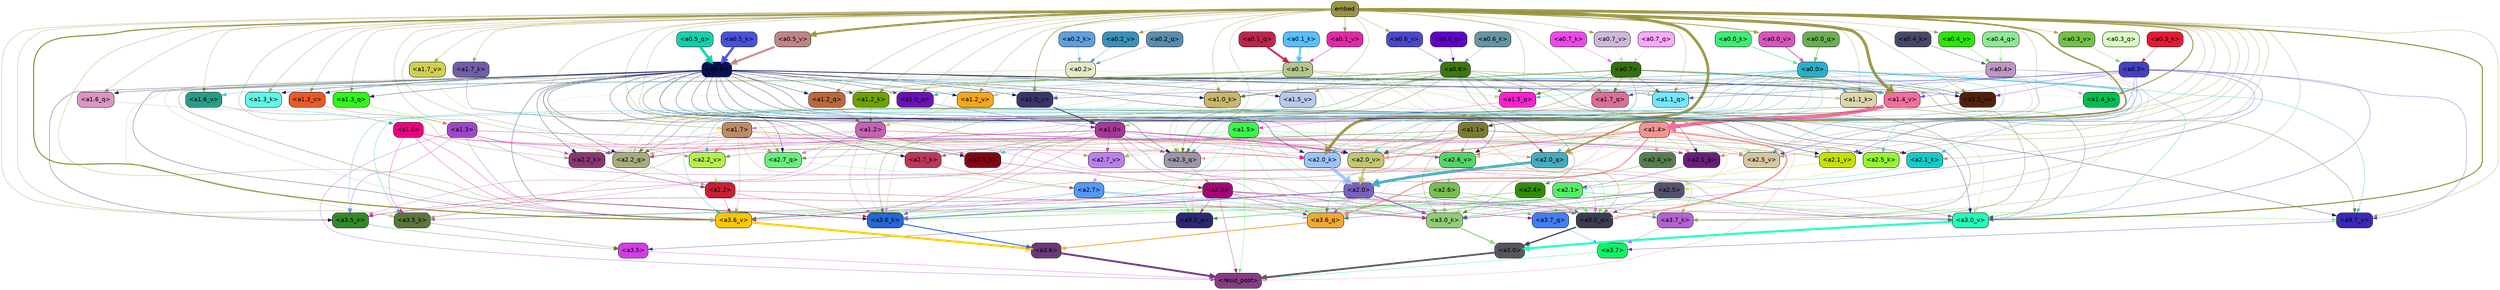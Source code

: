 strict digraph "" {
	graph [bgcolor=transparent,
		layout=dot,
		overlap=false,
		splines=true
	];
	"<a3.7>"	[color=black,
		fillcolor="#10f168",
		fontname=Helvetica,
		shape=box,
		style="filled, rounded"];
	"<resid_post>"	[color=black,
		fillcolor="#853c82",
		fontname=Helvetica,
		shape=box,
		style="filled, rounded"];
	"<a3.7>" -> "<resid_post>"	[color="#10f168",
		penwidth=0.6239100098609924];
	"<a3.6>"	[color=black,
		fillcolor="#6c3879",
		fontname=Helvetica,
		shape=box,
		style="filled, rounded"];
	"<a3.6>" -> "<resid_post>"	[color="#6c3879",
		penwidth=4.569062113761902];
	"<a3.5>"	[color=black,
		fillcolor="#d53ce8",
		fontname=Helvetica,
		shape=box,
		style="filled, rounded"];
	"<a3.5>" -> "<resid_post>"	[color="#d53ce8",
		penwidth=0.6];
	"<a3.0>"	[color=black,
		fillcolor="#58555f",
		fontname=Helvetica,
		shape=box,
		style="filled, rounded"];
	"<a3.0>" -> "<resid_post>"	[color="#58555f",
		penwidth=4.283544182777405];
	"<a2.3>"	[color=black,
		fillcolor="#a50475",
		fontname=Helvetica,
		shape=box,
		style="filled, rounded"];
	"<a2.3>" -> "<resid_post>"	[color="#a50475",
		penwidth=0.6];
	"<a3.7_q>"	[color=black,
		fillcolor="#427ef3",
		fontname=Helvetica,
		shape=box,
		style="filled, rounded"];
	"<a2.3>" -> "<a3.7_q>"	[color="#a50475",
		penwidth=0.6];
	"<a3.6_q>"	[color=black,
		fillcolor="#efa837",
		fontname=Helvetica,
		shape=box,
		style="filled, rounded"];
	"<a2.3>" -> "<a3.6_q>"	[color="#a50475",
		penwidth=0.6];
	"<a3.5_q>"	[color=black,
		fillcolor="#2c2870",
		fontname=Helvetica,
		shape=box,
		style="filled, rounded"];
	"<a2.3>" -> "<a3.5_q>"	[color="#a50475",
		penwidth=0.6];
	"<a3.0_q>"	[color=black,
		fillcolor="#3b3d51",
		fontname=Helvetica,
		shape=box,
		style="filled, rounded"];
	"<a2.3>" -> "<a3.0_q>"	[color="#a50475",
		penwidth=0.6];
	"<a3.0_k>"	[color=black,
		fillcolor="#91cd77",
		fontname=Helvetica,
		shape=box,
		style="filled, rounded"];
	"<a2.3>" -> "<a3.0_k>"	[color="#a50475",
		penwidth=0.6];
	"<a3.6_v>"	[color=black,
		fillcolor="#fcc603",
		fontname=Helvetica,
		shape=box,
		style="filled, rounded"];
	"<a2.3>" -> "<a3.6_v>"	[color="#a50475",
		penwidth=0.6];
	"<a3.5_v>"	[color=black,
		fillcolor="#328929",
		fontname=Helvetica,
		shape=box,
		style="filled, rounded"];
	"<a2.3>" -> "<a3.5_v>"	[color="#a50475",
		penwidth=0.6];
	"<a3.0_v>"	[color=black,
		fillcolor="#20ffb9",
		fontname=Helvetica,
		shape=box,
		style="filled, rounded"];
	"<a2.3>" -> "<a3.0_v>"	[color="#a50475",
		penwidth=0.6];
	"<a1.5>"	[color=black,
		fillcolor="#3af749",
		fontname=Helvetica,
		shape=box,
		style="filled, rounded"];
	"<a1.5>" -> "<resid_post>"	[color="#3af749",
		penwidth=0.6];
	"<a1.5>" -> "<a3.6_q>"	[color="#3af749",
		penwidth=0.6];
	"<a1.5>" -> "<a3.5_q>"	[color="#3af749",
		penwidth=0.6];
	"<a1.5>" -> "<a3.0_q>"	[color="#3af749",
		penwidth=0.6];
	"<a3.6_k>"	[color=black,
		fillcolor="#2567d5",
		fontname=Helvetica,
		shape=box,
		style="filled, rounded"];
	"<a1.5>" -> "<a3.6_k>"	[color="#3af749",
		penwidth=0.6];
	"<a1.5>" -> "<a3.0_k>"	[color="#3af749",
		penwidth=0.6];
	"<a2.2_q>"	[color=black,
		fillcolor="#a6ac7c",
		fontname=Helvetica,
		shape=box,
		style="filled, rounded"];
	"<a1.5>" -> "<a2.2_q>"	[color="#3af749",
		penwidth=0.6];
	"<a2.7_v>"	[color=black,
		fillcolor="#b880e9",
		fontname=Helvetica,
		shape=box,
		style="filled, rounded"];
	"<a1.5>" -> "<a2.7_v>"	[color="#3af749",
		penwidth=0.6];
	"<a2.6_v>"	[color=black,
		fillcolor="#55d568",
		fontname=Helvetica,
		shape=box,
		style="filled, rounded"];
	"<a1.5>" -> "<a2.6_v>"	[color="#3af749",
		penwidth=0.6];
	"<a2.1_v>"	[color=black,
		fillcolor="#c5e003",
		fontname=Helvetica,
		shape=box,
		style="filled, rounded"];
	"<a1.5>" -> "<a2.1_v>"	[color="#3af749",
		penwidth=0.6];
	"<a1.4>"	[color=black,
		fillcolor="#f2938f",
		fontname=Helvetica,
		shape=box,
		style="filled, rounded"];
	"<a1.4>" -> "<resid_post>"	[color="#f2938f",
		penwidth=0.6];
	"<a1.4>" -> "<a3.7_q>"	[color="#f2938f",
		penwidth=0.6];
	"<a1.4>" -> "<a3.6_q>"	[color="#f2938f",
		penwidth=2.7536282539367676];
	"<a1.4>" -> "<a3.5_q>"	[color="#f2938f",
		penwidth=0.6];
	"<a1.4>" -> "<a3.0_q>"	[color="#f2938f",
		penwidth=3.3369133472442627];
	"<a2.3_q>"	[color=black,
		fillcolor="#9c96a8",
		fontname=Helvetica,
		shape=box,
		style="filled, rounded"];
	"<a1.4>" -> "<a2.3_q>"	[color="#f2938f",
		penwidth=0.6];
	"<a1.4>" -> "<a2.2_q>"	[color="#f2938f",
		penwidth=0.6];
	"<a2.1_q>"	[color=black,
		fillcolor="#681d7c",
		fontname=Helvetica,
		shape=box,
		style="filled, rounded"];
	"<a1.4>" -> "<a2.1_q>"	[color="#f2938f",
		penwidth=0.6];
	"<a2.0_q>"	[color=black,
		fillcolor="#42adbe",
		fontname=Helvetica,
		shape=box,
		style="filled, rounded"];
	"<a1.4>" -> "<a2.0_q>"	[color="#f2938f",
		penwidth=0.6];
	"<a2.1_k>"	[color=black,
		fillcolor="#12ccc9",
		fontname=Helvetica,
		shape=box,
		style="filled, rounded"];
	"<a1.4>" -> "<a2.1_k>"	[color="#f2938f",
		penwidth=0.6];
	"<a1.4>" -> "<a2.7_v>"	[color="#f2938f",
		penwidth=0.6];
	"<a1.4>" -> "<a2.6_v>"	[color="#f2938f",
		penwidth=0.6];
	"<a2.5_v>"	[color=black,
		fillcolor="#d5c5a0",
		fontname=Helvetica,
		shape=box,
		style="filled, rounded"];
	"<a1.4>" -> "<a2.5_v>"	[color="#f2938f",
		penwidth=0.6];
	"<a2.4_v>"	[color=black,
		fillcolor="#567d4e",
		fontname=Helvetica,
		shape=box,
		style="filled, rounded"];
	"<a1.4>" -> "<a2.4_v>"	[color="#f2938f",
		penwidth=0.6];
	"<a1.4>" -> "<a2.1_v>"	[color="#f2938f",
		penwidth=0.6];
	"<a2.0_v>"	[color=black,
		fillcolor="#c3c671",
		fontname=Helvetica,
		shape=box,
		style="filled, rounded"];
	"<a1.4>" -> "<a2.0_v>"	[color="#f2938f",
		penwidth=2.2818827629089355];
	"<a1.3>"	[color=black,
		fillcolor="#9d47c8",
		fontname=Helvetica,
		shape=box,
		style="filled, rounded"];
	"<a1.3>" -> "<resid_post>"	[color="#9d47c8",
		penwidth=0.6];
	"<a1.3>" -> "<a3.6_v>"	[color="#9d47c8",
		penwidth=0.6];
	"<a1.3>" -> "<a3.5_v>"	[color="#9d47c8",
		penwidth=0.6];
	"<a1.3>" -> "<a3.0_v>"	[color="#9d47c8",
		penwidth=0.6];
	"<a1.3>" -> "<a2.2_q>"	[color="#9d47c8",
		penwidth=0.6];
	"<a1.3>" -> "<a2.1_q>"	[color="#9d47c8",
		penwidth=0.6];
	"<a2.2_k>"	[color=black,
		fillcolor="#883771",
		fontname=Helvetica,
		shape=box,
		style="filled, rounded"];
	"<a1.3>" -> "<a2.2_k>"	[color="#9d47c8",
		penwidth=0.6];
	"<a1.3>" -> "<a2.5_v>"	[color="#9d47c8",
		penwidth=0.6];
	"<a3.7_q>" -> "<a3.7>"	[color="#427ef3",
		penwidth=0.6];
	"<a3.6_q>" -> "<a3.6>"	[color="#efa837",
		penwidth=2.0344843566417694];
	"<a3.5_q>" -> "<a3.5>"	[color="#2c2870",
		penwidth=0.6];
	"<a3.0_q>" -> "<a3.0>"	[color="#3b3d51",
		penwidth=2.863015294075012];
	"<a3.7_k>"	[color=black,
		fillcolor="#b461d1",
		fontname=Helvetica,
		shape=box,
		style="filled, rounded"];
	"<a3.7_k>" -> "<a3.7>"	[color="#b461d1",
		penwidth=0.6];
	"<a3.6_k>" -> "<a3.6>"	[color="#2567d5",
		penwidth=2.1770318150520325];
	"<a3.5_k>"	[color=black,
		fillcolor="#5a7639",
		fontname=Helvetica,
		shape=box,
		style="filled, rounded"];
	"<a3.5_k>" -> "<a3.5>"	[color="#5a7639",
		penwidth=0.6];
	"<a3.0_k>" -> "<a3.0>"	[color="#91cd77",
		penwidth=2.6323853135108948];
	"<a3.7_v>"	[color=black,
		fillcolor="#3a2ab7",
		fontname=Helvetica,
		shape=box,
		style="filled, rounded"];
	"<a3.7_v>" -> "<a3.7>"	[color="#3a2ab7",
		penwidth=0.6];
	"<a3.6_v>" -> "<a3.6>"	[color="#fcc603",
		penwidth=4.972373723983765];
	"<a3.5_v>" -> "<a3.5>"	[color="#328929",
		penwidth=0.6];
	"<a3.0_v>" -> "<a3.0>"	[color="#20ffb9",
		penwidth=5.1638524532318115];
	"<a2.6>"	[color=black,
		fillcolor="#76c051",
		fontname=Helvetica,
		shape=box,
		style="filled, rounded"];
	"<a2.6>" -> "<a3.7_q>"	[color="#76c051",
		penwidth=0.6];
	"<a2.6>" -> "<a3.6_q>"	[color="#76c051",
		penwidth=0.6];
	"<a2.6>" -> "<a3.0_q>"	[color="#76c051",
		penwidth=0.6];
	"<a2.6>" -> "<a3.7_k>"	[color="#76c051",
		penwidth=0.6];
	"<a2.6>" -> "<a3.6_k>"	[color="#76c051",
		penwidth=0.6];
	"<a2.6>" -> "<a3.5_k>"	[color="#76c051",
		penwidth=0.6];
	"<a2.6>" -> "<a3.0_k>"	[color="#76c051",
		penwidth=0.6];
	"<a2.1>"	[color=black,
		fillcolor="#53ee66",
		fontname=Helvetica,
		shape=box,
		style="filled, rounded"];
	"<a2.1>" -> "<a3.7_q>"	[color="#53ee66",
		penwidth=0.6];
	"<a2.1>" -> "<a3.6_q>"	[color="#53ee66",
		penwidth=0.6];
	"<a2.1>" -> "<a3.5_q>"	[color="#53ee66",
		penwidth=0.6];
	"<a2.1>" -> "<a3.0_q>"	[color="#53ee66",
		penwidth=0.6];
	"<a2.1>" -> "<a3.7_k>"	[color="#53ee66",
		penwidth=0.6];
	"<a2.1>" -> "<a3.6_k>"	[color="#53ee66",
		penwidth=0.6];
	"<a2.1>" -> "<a3.5_k>"	[color="#53ee66",
		penwidth=0.6];
	"<a2.1>" -> "<a3.0_k>"	[color="#53ee66",
		penwidth=0.6];
	"<a2.1>" -> "<a3.7_v>"	[color="#53ee66",
		penwidth=0.6];
	"<a2.1>" -> "<a3.6_v>"	[color="#53ee66",
		penwidth=0.6];
	"<a2.1>" -> "<a3.0_v>"	[color="#53ee66",
		penwidth=0.6];
	"<a2.7>"	[color=black,
		fillcolor="#5199fc",
		fontname=Helvetica,
		shape=box,
		style="filled, rounded"];
	"<a2.7>" -> "<a3.6_q>"	[color="#5199fc",
		penwidth=0.6];
	"<a2.7>" -> "<a3.0_q>"	[color="#5199fc",
		penwidth=0.6];
	"<a2.7>" -> "<a3.6_k>"	[color="#5199fc",
		penwidth=0.6];
	"<a2.7>" -> "<a3.0_k>"	[color="#5199fc",
		penwidth=0.6];
	"<a2.7>" -> "<a3.6_v>"	[color="#5199fc",
		penwidth=0.6];
	"<a2.5>"	[color=black,
		fillcolor="#54516e",
		fontname=Helvetica,
		shape=box,
		style="filled, rounded"];
	"<a2.5>" -> "<a3.6_q>"	[color="#54516e",
		penwidth=0.6];
	"<a2.5>" -> "<a3.0_q>"	[color="#54516e",
		penwidth=0.6];
	"<a2.5>" -> "<a3.0_k>"	[color="#54516e",
		penwidth=0.6];
	"<a2.5>" -> "<a3.6_v>"	[color="#54516e",
		penwidth=0.6];
	"<a2.5>" -> "<a3.0_v>"	[color="#54516e",
		penwidth=0.6];
	"<a2.0>"	[color=black,
		fillcolor="#7662bf",
		fontname=Helvetica,
		shape=box,
		style="filled, rounded"];
	"<a2.0>" -> "<a3.6_q>"	[color="#7662bf",
		penwidth=0.6];
	"<a2.0>" -> "<a3.0_q>"	[color="#7662bf",
		penwidth=0.6];
	"<a2.0>" -> "<a3.7_k>"	[color="#7662bf",
		penwidth=0.6];
	"<a2.0>" -> "<a3.6_k>"	[color="#7662bf",
		penwidth=1.7047871947288513];
	"<a2.0>" -> "<a3.5_k>"	[color="#7662bf",
		penwidth=0.6];
	"<a2.0>" -> "<a3.0_k>"	[color="#7662bf",
		penwidth=2.239806979894638];
	"<a1.1>"	[color=black,
		fillcolor="#7b7a33",
		fontname=Helvetica,
		shape=box,
		style="filled, rounded"];
	"<a1.1>" -> "<a3.6_q>"	[color="#7b7a33",
		penwidth=0.6];
	"<a1.1>" -> "<a3.0_q>"	[color="#7b7a33",
		penwidth=0.6];
	"<a1.1>" -> "<a3.0_k>"	[color="#7b7a33",
		penwidth=0.6];
	"<a1.1>" -> "<a3.6_v>"	[color="#7b7a33",
		penwidth=0.6];
	"<a2.7_q>"	[color=black,
		fillcolor="#6aed7d",
		fontname=Helvetica,
		shape=box,
		style="filled, rounded"];
	"<a1.1>" -> "<a2.7_q>"	[color="#7b7a33",
		penwidth=0.6];
	"<a2.5_k>"	[color=black,
		fillcolor="#94f332",
		fontname=Helvetica,
		shape=box,
		style="filled, rounded"];
	"<a1.1>" -> "<a2.5_k>"	[color="#7b7a33",
		penwidth=0.6];
	"<a2.0_k>"	[color=black,
		fillcolor="#99c4f8",
		fontname=Helvetica,
		shape=box,
		style="filled, rounded"];
	"<a1.1>" -> "<a2.0_k>"	[color="#7b7a33",
		penwidth=0.6];
	"<a1.1>" -> "<a2.6_v>"	[color="#7b7a33",
		penwidth=0.6];
	"<a2.2_v>"	[color=black,
		fillcolor="#b5ee4f",
		fontname=Helvetica,
		shape=box,
		style="filled, rounded"];
	"<a1.1>" -> "<a2.2_v>"	[color="#7b7a33",
		penwidth=0.6];
	"<a1.1>" -> "<a2.1_v>"	[color="#7b7a33",
		penwidth=0.6];
	"<a1.1>" -> "<a2.0_v>"	[color="#7b7a33",
		penwidth=0.6];
	"<a0.4>"	[color=black,
		fillcolor="#bf96c3",
		fontname=Helvetica,
		shape=box,
		style="filled, rounded"];
	"<a0.4>" -> "<a3.6_q>"	[color="#bf96c3",
		penwidth=0.6];
	"<a0.4>" -> "<a3.0_q>"	[color="#bf96c3",
		penwidth=0.6];
	"<a0.4>" -> "<a3.6_k>"	[color="#bf96c3",
		penwidth=0.6];
	"<a0.4>" -> "<a2.5_k>"	[color="#bf96c3",
		penwidth=0.6];
	"<a0.4>" -> "<a2.0_k>"	[color="#bf96c3",
		penwidth=0.6];
	"<a1.4_k>"	[color=black,
		fillcolor="#01be4f",
		fontname=Helvetica,
		shape=box,
		style="filled, rounded"];
	"<a0.4>" -> "<a1.4_k>"	[color="#bf96c3",
		penwidth=0.6];
	"<a1.1_k>"	[color=black,
		fillcolor="#dbd6ab",
		fontname=Helvetica,
		shape=box,
		style="filled, rounded"];
	"<a0.4>" -> "<a1.1_k>"	[color="#bf96c3",
		penwidth=0.6];
	"<a1.0_k>"	[color=black,
		fillcolor="#c9b669",
		fontname=Helvetica,
		shape=box,
		style="filled, rounded"];
	"<a0.4>" -> "<a1.0_k>"	[color="#bf96c3",
		penwidth=0.6];
	"<a1.4_v>"	[color=black,
		fillcolor="#f46d9d",
		fontname=Helvetica,
		shape=box,
		style="filled, rounded"];
	"<a0.4>" -> "<a1.4_v>"	[color="#bf96c3",
		penwidth=0.6];
	"<a1.2_v>"	[color=black,
		fillcolor="#f5a61a",
		fontname=Helvetica,
		shape=box,
		style="filled, rounded"];
	"<a0.4>" -> "<a1.2_v>"	[color="#bf96c3",
		penwidth=0.6];
	"<a0.2>"	[color=black,
		fillcolor="#e3eac5",
		fontname=Helvetica,
		shape=box,
		style="filled, rounded"];
	"<a0.2>" -> "<a3.6_q>"	[color="#e3eac5",
		penwidth=0.6];
	"<a0.2>" -> "<a3.0_q>"	[color="#e3eac5",
		penwidth=0.6];
	"<a0.2>" -> "<a3.6_k>"	[color="#e3eac5",
		penwidth=0.6];
	"<a0.2>" -> "<a3.0_k>"	[color="#e3eac5",
		penwidth=0.6];
	"<a0.2>" -> "<a2.2_q>"	[color="#e3eac5",
		penwidth=0.6];
	"<a0.2>" -> "<a2.2_k>"	[color="#e3eac5",
		penwidth=0.6];
	"<a0.2>" -> "<a2.0_k>"	[color="#e3eac5",
		penwidth=0.6];
	"<a0.2>" -> "<a2.7_v>"	[color="#e3eac5",
		penwidth=0.6];
	"<a0.2>" -> "<a2.1_v>"	[color="#e3eac5",
		penwidth=0.6];
	"<a0.2>" -> "<a2.0_v>"	[color="#e3eac5",
		penwidth=0.6];
	"<a1.5_q>"	[color=black,
		fillcolor="#fe20ce",
		fontname=Helvetica,
		shape=box,
		style="filled, rounded"];
	"<a0.2>" -> "<a1.5_q>"	[color="#e3eac5",
		penwidth=0.6];
	"<a1.2_q>"	[color=black,
		fillcolor="#bc673e",
		fontname=Helvetica,
		shape=box,
		style="filled, rounded"];
	"<a0.2>" -> "<a1.2_q>"	[color="#e3eac5",
		penwidth=0.6];
	"<a1.0_q>"	[color=black,
		fillcolor="#6b10b7",
		fontname=Helvetica,
		shape=box,
		style="filled, rounded"];
	"<a0.2>" -> "<a1.0_q>"	[color="#e3eac5",
		penwidth=0.6];
	"<a0.2>" -> "<a1.4_k>"	[color="#e3eac5",
		penwidth=0.6];
	"<a0.2>" -> "<a1.0_k>"	[color="#e3eac5",
		penwidth=0.6];
	"<a0.2>" -> "<a1.4_v>"	[color="#e3eac5",
		penwidth=0.6];
	"<a2.4>"	[color=black,
		fillcolor="#308c06",
		fontname=Helvetica,
		shape=box,
		style="filled, rounded"];
	"<a2.4>" -> "<a3.5_q>"	[color="#308c06",
		penwidth=0.6];
	"<a2.4>" -> "<a3.0_q>"	[color="#308c06",
		penwidth=0.6];
	"<a1.2>"	[color=black,
		fillcolor="#c562b4",
		fontname=Helvetica,
		shape=box,
		style="filled, rounded"];
	"<a1.2>" -> "<a3.0_q>"	[color="#c562b4",
		penwidth=0.6];
	"<a1.2>" -> "<a3.6_k>"	[color="#c562b4",
		penwidth=0.6];
	"<a1.2>" -> "<a3.5_k>"	[color="#c562b4",
		penwidth=0.6];
	"<a1.2>" -> "<a3.0_k>"	[color="#c562b4",
		penwidth=0.6];
	"<a1.2>" -> "<a3.5_v>"	[color="#c562b4",
		penwidth=0.6];
	"<a1.2>" -> "<a2.7_q>"	[color="#c562b4",
		penwidth=0.6];
	"<a1.2>" -> "<a2.2_q>"	[color="#c562b4",
		penwidth=0.6];
	"<a1.2>" -> "<a2.2_k>"	[color="#c562b4",
		penwidth=0.6];
	"<a1.2>" -> "<a2.6_v>"	[color="#c562b4",
		penwidth=0.6];
	"<a1.2>" -> "<a2.5_v>"	[color="#c562b4",
		penwidth=0.6];
	"<a2.3_v>"	[color=black,
		fillcolor="#820515",
		fontname=Helvetica,
		shape=box,
		style="filled, rounded"];
	"<a1.2>" -> "<a2.3_v>"	[color="#c562b4",
		penwidth=0.6];
	"<a1.2>" -> "<a2.0_v>"	[color="#c562b4",
		penwidth=0.6];
	"<a1.7>"	[color=black,
		fillcolor="#bc8b66",
		fontname=Helvetica,
		shape=box,
		style="filled, rounded"];
	"<a1.7>" -> "<a3.7_k>"	[color="#bc8b66",
		penwidth=0.6];
	"<a1.7>" -> "<a3.5_k>"	[color="#bc8b66",
		penwidth=0.6];
	"<a1.7>" -> "<a3.6_v>"	[color="#bc8b66",
		penwidth=0.6];
	"<a1.7>" -> "<a2.7_q>"	[color="#bc8b66",
		penwidth=0.6];
	"<a1.7>" -> "<a2.2_q>"	[color="#bc8b66",
		penwidth=0.6];
	"<a1.7>" -> "<a2.0_q>"	[color="#bc8b66",
		penwidth=0.6];
	"<a1.7>" -> "<a2.2_k>"	[color="#bc8b66",
		penwidth=0.6];
	"<a1.7>" -> "<a2.0_k>"	[color="#bc8b66",
		penwidth=0.6];
	"<a1.7>" -> "<a2.5_v>"	[color="#bc8b66",
		penwidth=0.6];
	"<a1.7>" -> "<a2.3_v>"	[color="#bc8b66",
		penwidth=0.6];
	"<a1.7>" -> "<a2.2_v>"	[color="#bc8b66",
		penwidth=0.6];
	"<a0.7>"	[color=black,
		fillcolor="#35700f",
		fontname=Helvetica,
		shape=box,
		style="filled, rounded"];
	"<a0.7>" -> "<a3.7_k>"	[color="#35700f",
		penwidth=0.6];
	"<a0.7>" -> "<a3.0_v>"	[color="#35700f",
		penwidth=0.6];
	"<a0.7>" -> "<a2.3_q>"	[color="#35700f",
		penwidth=0.6];
	"<a0.7>" -> "<a2.2_q>"	[color="#35700f",
		penwidth=0.6];
	"<a1.7_q>"	[color=black,
		fillcolor="#db6e97",
		fontname=Helvetica,
		shape=box,
		style="filled, rounded"];
	"<a0.7>" -> "<a1.7_q>"	[color="#35700f",
		penwidth=0.6];
	"<a0.7>" -> "<a1.5_q>"	[color="#35700f",
		penwidth=0.6];
	"<a1.1_q>"	[color=black,
		fillcolor="#71e7fe",
		fontname=Helvetica,
		shape=box,
		style="filled, rounded"];
	"<a0.7>" -> "<a1.1_q>"	[color="#35700f",
		penwidth=0.6];
	"<a1.2_k>"	[color=black,
		fillcolor="#6da202",
		fontname=Helvetica,
		shape=box,
		style="filled, rounded"];
	"<a0.7>" -> "<a1.2_k>"	[color="#35700f",
		penwidth=0.6];
	"<a0.7>" -> "<a1.0_k>"	[color="#35700f",
		penwidth=0.6];
	"<a0.7>" -> "<a1.4_v>"	[color="#35700f",
		penwidth=0.6];
	"<a1.1_v>"	[color=black,
		fillcolor="#50210b",
		fontname=Helvetica,
		shape=box,
		style="filled, rounded"];
	"<a0.7>" -> "<a1.1_v>"	[color="#35700f",
		penwidth=0.6];
	"<a0.6>"	[color=black,
		fillcolor="#3f770b",
		fontname=Helvetica,
		shape=box,
		style="filled, rounded"];
	"<a0.6>" -> "<a3.7_k>"	[color="#3f770b",
		penwidth=0.6];
	"<a0.6>" -> "<a3.6_k>"	[color="#3f770b",
		penwidth=0.6];
	"<a0.6>" -> "<a3.0_k>"	[color="#3f770b",
		penwidth=0.6];
	"<a0.6>" -> "<a3.7_v>"	[color="#3f770b",
		penwidth=0.6];
	"<a0.6>" -> "<a3.6_v>"	[color="#3f770b",
		penwidth=0.6];
	"<a0.6>" -> "<a3.0_v>"	[color="#3f770b",
		penwidth=0.6];
	"<a0.6>" -> "<a2.3_q>"	[color="#3f770b",
		penwidth=0.6];
	"<a0.6>" -> "<a2.2_q>"	[color="#3f770b",
		penwidth=0.6];
	"<a0.6>" -> "<a1.5_q>"	[color="#3f770b",
		penwidth=0.6];
	"<a0.6>" -> "<a1.2_q>"	[color="#3f770b",
		penwidth=0.6];
	"<a0.6>" -> "<a1.0_k>"	[color="#3f770b",
		penwidth=0.6];
	"<a0.6>" -> "<a1.4_v>"	[color="#3f770b",
		penwidth=0.6];
	embed	[color=black,
		fillcolor="#999443",
		fontname=Helvetica,
		shape=box,
		style="filled, rounded"];
	embed -> "<a3.7_k>"	[color="#999443",
		penwidth=0.6];
	embed -> "<a3.6_k>"	[color="#999443",
		penwidth=0.6];
	embed -> "<a3.5_k>"	[color="#999443",
		penwidth=0.6];
	embed -> "<a3.0_k>"	[color="#999443",
		penwidth=0.6];
	embed -> "<a3.7_v>"	[color="#999443",
		penwidth=0.6];
	embed -> "<a3.6_v>"	[color="#999443",
		penwidth=2.7369276881217957];
	embed -> "<a3.5_v>"	[color="#999443",
		penwidth=0.6];
	embed -> "<a3.0_v>"	[color="#999443",
		penwidth=2.5778204202651978];
	embed -> "<a2.7_q>"	[color="#999443",
		penwidth=0.6];
	embed -> "<a2.3_q>"	[color="#999443",
		penwidth=0.6];
	embed -> "<a2.2_q>"	[color="#999443",
		penwidth=0.6];
	embed -> "<a2.1_q>"	[color="#999443",
		penwidth=0.6];
	embed -> "<a2.0_q>"	[color="#999443",
		penwidth=3.459219217300415];
	embed -> "<a2.5_k>"	[color="#999443",
		penwidth=0.6];
	embed -> "<a2.2_k>"	[color="#999443",
		penwidth=0.6363201141357422];
	embed -> "<a2.1_k>"	[color="#999443",
		penwidth=0.6];
	embed -> "<a2.0_k>"	[color="#999443",
		penwidth=6.407642982900143];
	embed -> "<a2.7_v>"	[color="#999443",
		penwidth=0.6];
	embed -> "<a2.6_v>"	[color="#999443",
		penwidth=0.6];
	embed -> "<a2.5_v>"	[color="#999443",
		penwidth=0.6];
	embed -> "<a2.3_v>"	[color="#999443",
		penwidth=0.6];
	embed -> "<a2.2_v>"	[color="#999443",
		penwidth=0.6175012588500977];
	embed -> "<a2.1_v>"	[color="#999443",
		penwidth=0.6];
	embed -> "<a2.0_v>"	[color="#999443",
		penwidth=0.6];
	embed -> "<a1.7_q>"	[color="#999443",
		penwidth=0.6];
	"<a1.6_q>"	[color=black,
		fillcolor="#de94c3",
		fontname=Helvetica,
		shape=box,
		style="filled, rounded"];
	embed -> "<a1.6_q>"	[color="#999443",
		penwidth=0.6];
	embed -> "<a1.5_q>"	[color="#999443",
		penwidth=0.6186923980712891];
	"<a1.3_q>"	[color=black,
		fillcolor="#2cf915",
		fontname=Helvetica,
		shape=box,
		style="filled, rounded"];
	embed -> "<a1.3_q>"	[color="#999443",
		penwidth=0.6];
	embed -> "<a1.2_q>"	[color="#999443",
		penwidth=0.6];
	embed -> "<a1.1_q>"	[color="#999443",
		penwidth=0.6];
	embed -> "<a1.0_q>"	[color="#999443",
		penwidth=0.6];
	"<a1.7_k>"	[color=black,
		fillcolor="#725daa",
		fontname=Helvetica,
		shape=box,
		style="filled, rounded"];
	embed -> "<a1.7_k>"	[color="#999443",
		penwidth=0.6];
	embed -> "<a1.4_k>"	[color="#999443",
		penwidth=2.1454997062683105];
	"<a1.3_k>"	[color=black,
		fillcolor="#5ff6e8",
		fontname=Helvetica,
		shape=box,
		style="filled, rounded"];
	embed -> "<a1.3_k>"	[color="#999443",
		penwidth=0.6];
	embed -> "<a1.2_k>"	[color="#999443",
		penwidth=0.6];
	embed -> "<a1.1_k>"	[color="#999443",
		penwidth=0.6];
	embed -> "<a1.0_k>"	[color="#999443",
		penwidth=0.6];
	"<a1.7_v>"	[color=black,
		fillcolor="#d0cf4e",
		fontname=Helvetica,
		shape=box,
		style="filled, rounded"];
	embed -> "<a1.7_v>"	[color="#999443",
		penwidth=0.6];
	"<a1.6_v>"	[color=black,
		fillcolor="#259e87",
		fontname=Helvetica,
		shape=box,
		style="filled, rounded"];
	embed -> "<a1.6_v>"	[color="#999443",
		penwidth=0.6];
	"<a1.5_v>"	[color=black,
		fillcolor="#b8c9ed",
		fontname=Helvetica,
		shape=box,
		style="filled, rounded"];
	embed -> "<a1.5_v>"	[color="#999443",
		penwidth=0.6];
	embed -> "<a1.4_v>"	[color="#999443",
		penwidth=6.860090345144272];
	"<a1.3_v>"	[color=black,
		fillcolor="#ea5928",
		fontname=Helvetica,
		shape=box,
		style="filled, rounded"];
	embed -> "<a1.3_v>"	[color="#999443",
		penwidth=0.6];
	embed -> "<a1.2_v>"	[color="#999443",
		penwidth=0.6];
	embed -> "<a1.1_v>"	[color="#999443",
		penwidth=0.6];
	"<a1.0_v>"	[color=black,
		fillcolor="#37356b",
		fontname=Helvetica,
		shape=box,
		style="filled, rounded"];
	embed -> "<a1.0_v>"	[color="#999443",
		penwidth=1.2940821647644043];
	"<a0.7_v>"	[color=black,
		fillcolor="#cfb8da",
		fontname=Helvetica,
		shape=box,
		style="filled, rounded"];
	embed -> "<a0.7_v>"	[color="#999443",
		penwidth=0.6];
	"<a0.6_v>"	[color=black,
		fillcolor="#4a47cc",
		fontname=Helvetica,
		shape=box,
		style="filled, rounded"];
	embed -> "<a0.6_v>"	[color="#999443",
		penwidth=0.6];
	"<a0.5_v>"	[color=black,
		fillcolor="#be8486",
		fontname=Helvetica,
		shape=box,
		style="filled, rounded"];
	embed -> "<a0.5_v>"	[color="#999443",
		penwidth=4.899768829345703];
	"<a0.4_v>"	[color=black,
		fillcolor="#2de504",
		fontname=Helvetica,
		shape=box,
		style="filled, rounded"];
	embed -> "<a0.4_v>"	[color="#999443",
		penwidth=0.6];
	"<a0.3_v>"	[color=black,
		fillcolor="#73c247",
		fontname=Helvetica,
		shape=box,
		style="filled, rounded"];
	embed -> "<a0.3_v>"	[color="#999443",
		penwidth=0.6];
	"<a0.2_v>"	[color=black,
		fillcolor="#3991b8",
		fontname=Helvetica,
		shape=box,
		style="filled, rounded"];
	embed -> "<a0.2_v>"	[color="#999443",
		penwidth=0.6];
	"<a0.1_v>"	[color=black,
		fillcolor="#e328aa",
		fontname=Helvetica,
		shape=box,
		style="filled, rounded"];
	embed -> "<a0.1_v>"	[color="#999443",
		penwidth=0.8765974044799805];
	"<a0.0_v>"	[color=black,
		fillcolor="#d656be",
		fontname=Helvetica,
		shape=box,
		style="filled, rounded"];
	embed -> "<a0.0_v>"	[color="#999443",
		penwidth=1.6807727813720703];
	"<a2.2>"	[color=black,
		fillcolor="#cb1e31",
		fontname=Helvetica,
		shape=box,
		style="filled, rounded"];
	"<a2.2>" -> "<a3.6_k>"	[color="#cb1e31",
		penwidth=0.6];
	"<a2.2>" -> "<a3.0_k>"	[color="#cb1e31",
		penwidth=0.6];
	"<a2.2>" -> "<a3.6_v>"	[color="#cb1e31",
		penwidth=0.6];
	"<a1.6>"	[color=black,
		fillcolor="#eb027f",
		fontname=Helvetica,
		shape=box,
		style="filled, rounded"];
	"<a1.6>" -> "<a3.6_k>"	[color="#eb027f",
		penwidth=0.6];
	"<a1.6>" -> "<a3.5_k>"	[color="#eb027f",
		penwidth=0.6];
	"<a1.6>" -> "<a3.6_v>"	[color="#eb027f",
		penwidth=0.6];
	"<a1.6>" -> "<a2.0_k>"	[color="#eb027f",
		penwidth=0.6];
	"<a1.6>" -> "<a2.0_v>"	[color="#eb027f",
		penwidth=0.6];
	"<a1.0>"	[color=black,
		fillcolor="#a63698",
		fontname=Helvetica,
		shape=box,
		style="filled, rounded"];
	"<a1.0>" -> "<a3.6_k>"	[color="#a63698",
		penwidth=0.6];
	"<a1.0>" -> "<a3.0_k>"	[color="#a63698",
		penwidth=0.6];
	"<a1.0>" -> "<a3.6_v>"	[color="#a63698",
		penwidth=0.6];
	"<a1.0>" -> "<a3.5_v>"	[color="#a63698",
		penwidth=0.6];
	"<a1.0>" -> "<a3.0_v>"	[color="#a63698",
		penwidth=0.6];
	"<a1.0>" -> "<a2.3_q>"	[color="#a63698",
		penwidth=0.6];
	"<a1.0>" -> "<a2.2_q>"	[color="#a63698",
		penwidth=0.6];
	"<a1.0>" -> "<a2.1_q>"	[color="#a63698",
		penwidth=0.6];
	"<a2.7_k>"	[color=black,
		fillcolor="#bc375a",
		fontname=Helvetica,
		shape=box,
		style="filled, rounded"];
	"<a1.0>" -> "<a2.7_k>"	[color="#a63698",
		penwidth=0.6];
	"<a1.0>" -> "<a2.2_k>"	[color="#a63698",
		penwidth=0.6];
	"<a1.0>" -> "<a2.0_k>"	[color="#a63698",
		penwidth=0.6];
	"<a1.0>" -> "<a2.7_v>"	[color="#a63698",
		penwidth=0.6];
	"<a1.0>" -> "<a2.6_v>"	[color="#a63698",
		penwidth=0.6];
	"<a1.0>" -> "<a2.0_v>"	[color="#a63698",
		penwidth=1.2978954315185547];
	"<a0.5>"	[color=black,
		fillcolor="#071154",
		fontname=Helvetica,
		shape=box,
		style="filled, rounded"];
	"<a0.5>" -> "<a3.6_k>"	[color="#071154",
		penwidth=0.6];
	"<a0.5>" -> "<a3.7_v>"	[color="#071154",
		penwidth=0.6];
	"<a0.5>" -> "<a3.6_v>"	[color="#071154",
		penwidth=0.6];
	"<a0.5>" -> "<a3.5_v>"	[color="#071154",
		penwidth=0.6];
	"<a0.5>" -> "<a3.0_v>"	[color="#071154",
		penwidth=0.6];
	"<a0.5>" -> "<a2.7_q>"	[color="#071154",
		penwidth=0.6];
	"<a0.5>" -> "<a2.3_q>"	[color="#071154",
		penwidth=0.6];
	"<a0.5>" -> "<a2.2_q>"	[color="#071154",
		penwidth=0.6];
	"<a0.5>" -> "<a2.1_q>"	[color="#071154",
		penwidth=0.6];
	"<a0.5>" -> "<a2.0_q>"	[color="#071154",
		penwidth=0.6];
	"<a0.5>" -> "<a2.7_k>"	[color="#071154",
		penwidth=0.6];
	"<a0.5>" -> "<a2.5_k>"	[color="#071154",
		penwidth=0.6];
	"<a0.5>" -> "<a2.2_k>"	[color="#071154",
		penwidth=0.6];
	"<a0.5>" -> "<a2.1_k>"	[color="#071154",
		penwidth=0.6];
	"<a0.5>" -> "<a2.0_k>"	[color="#071154",
		penwidth=0.7721366882324219];
	"<a0.5>" -> "<a2.6_v>"	[color="#071154",
		penwidth=0.6];
	"<a0.5>" -> "<a2.3_v>"	[color="#071154",
		penwidth=0.6];
	"<a0.5>" -> "<a2.1_v>"	[color="#071154",
		penwidth=0.6];
	"<a0.5>" -> "<a2.0_v>"	[color="#071154",
		penwidth=0.6];
	"<a0.5>" -> "<a1.6_q>"	[color="#071154",
		penwidth=0.6];
	"<a0.5>" -> "<a1.3_q>"	[color="#071154",
		penwidth=0.6];
	"<a0.5>" -> "<a1.2_q>"	[color="#071154",
		penwidth=0.6];
	"<a0.5>" -> "<a1.1_q>"	[color="#071154",
		penwidth=0.6];
	"<a0.5>" -> "<a1.0_q>"	[color="#071154",
		penwidth=0.6];
	"<a0.5>" -> "<a1.3_k>"	[color="#071154",
		penwidth=0.6];
	"<a0.5>" -> "<a1.2_k>"	[color="#071154",
		penwidth=0.6];
	"<a0.5>" -> "<a1.1_k>"	[color="#071154",
		penwidth=0.6];
	"<a0.5>" -> "<a1.0_k>"	[color="#071154",
		penwidth=0.6];
	"<a0.5>" -> "<a1.5_v>"	[color="#071154",
		penwidth=0.6];
	"<a0.5>" -> "<a1.4_v>"	[color="#071154",
		penwidth=1.0206317901611328];
	"<a0.5>" -> "<a1.3_v>"	[color="#071154",
		penwidth=0.6];
	"<a0.5>" -> "<a1.2_v>"	[color="#071154",
		penwidth=0.6];
	"<a0.5>" -> "<a1.1_v>"	[color="#071154",
		penwidth=0.6];
	"<a0.5>" -> "<a1.0_v>"	[color="#071154",
		penwidth=0.6];
	"<a0.1>"	[color=black,
		fillcolor="#b4c68b",
		fontname=Helvetica,
		shape=box,
		style="filled, rounded"];
	"<a0.1>" -> "<a3.6_k>"	[color="#b4c68b",
		penwidth=0.6];
	"<a0.1>" -> "<a3.5_k>"	[color="#b4c68b",
		penwidth=0.6];
	"<a0.1>" -> "<a3.0_k>"	[color="#b4c68b",
		penwidth=0.6];
	"<a0.1>" -> "<a3.6_v>"	[color="#b4c68b",
		penwidth=0.6];
	"<a0.1>" -> "<a3.0_v>"	[color="#b4c68b",
		penwidth=0.6];
	"<a0.1>" -> "<a2.3_q>"	[color="#b4c68b",
		penwidth=0.6];
	"<a0.1>" -> "<a2.2_q>"	[color="#b4c68b",
		penwidth=0.6];
	"<a0.1>" -> "<a2.2_k>"	[color="#b4c68b",
		penwidth=0.6];
	"<a0.1>" -> "<a2.0_k>"	[color="#b4c68b",
		penwidth=0.6];
	"<a0.1>" -> "<a2.5_v>"	[color="#b4c68b",
		penwidth=0.6];
	"<a0.1>" -> "<a2.3_v>"	[color="#b4c68b",
		penwidth=0.6];
	"<a0.1>" -> "<a2.1_v>"	[color="#b4c68b",
		penwidth=0.6];
	"<a0.1>" -> "<a2.0_v>"	[color="#b4c68b",
		penwidth=0.6];
	"<a0.1>" -> "<a1.5_q>"	[color="#b4c68b",
		penwidth=0.6];
	"<a0.1>" -> "<a1.2_q>"	[color="#b4c68b",
		penwidth=0.6];
	"<a0.1>" -> "<a1.1_q>"	[color="#b4c68b",
		penwidth=0.6];
	"<a0.1>" -> "<a1.2_k>"	[color="#b4c68b",
		penwidth=0.6];
	"<a0.1>" -> "<a1.1_k>"	[color="#b4c68b",
		penwidth=0.6];
	"<a0.1>" -> "<a1.5_v>"	[color="#b4c68b",
		penwidth=0.6];
	"<a0.1>" -> "<a1.4_v>"	[color="#b4c68b",
		penwidth=0.6];
	"<a0.1>" -> "<a1.2_v>"	[color="#b4c68b",
		penwidth=0.6];
	"<a0.1>" -> "<a1.0_v>"	[color="#b4c68b",
		penwidth=0.6];
	"<a0.0>"	[color=black,
		fillcolor="#28b0ca",
		fontname=Helvetica,
		shape=box,
		style="filled, rounded"];
	"<a0.0>" -> "<a3.5_k>"	[color="#28b0ca",
		penwidth=0.6];
	"<a0.0>" -> "<a3.7_v>"	[color="#28b0ca",
		penwidth=0.6];
	"<a0.0>" -> "<a3.6_v>"	[color="#28b0ca",
		penwidth=0.6];
	"<a0.0>" -> "<a3.5_v>"	[color="#28b0ca",
		penwidth=0.6];
	"<a0.0>" -> "<a3.0_v>"	[color="#28b0ca",
		penwidth=0.6];
	"<a0.0>" -> "<a2.3_q>"	[color="#28b0ca",
		penwidth=0.6];
	"<a0.0>" -> "<a2.0_q>"	[color="#28b0ca",
		penwidth=0.6];
	"<a0.0>" -> "<a2.5_k>"	[color="#28b0ca",
		penwidth=0.6];
	"<a0.0>" -> "<a2.1_k>"	[color="#28b0ca",
		penwidth=0.6];
	"<a0.0>" -> "<a2.0_k>"	[color="#28b0ca",
		penwidth=0.6];
	"<a0.0>" -> "<a2.5_v>"	[color="#28b0ca",
		penwidth=0.6];
	"<a0.0>" -> "<a2.3_v>"	[color="#28b0ca",
		penwidth=0.6];
	"<a0.0>" -> "<a2.2_v>"	[color="#28b0ca",
		penwidth=0.6];
	"<a0.0>" -> "<a2.0_v>"	[color="#28b0ca",
		penwidth=0.6];
	"<a0.0>" -> "<a1.5_q>"	[color="#28b0ca",
		penwidth=0.6];
	"<a0.0>" -> "<a1.0_q>"	[color="#28b0ca",
		penwidth=0.6];
	"<a0.0>" -> "<a1.1_k>"	[color="#28b0ca",
		penwidth=0.6];
	"<a0.0>" -> "<a1.6_v>"	[color="#28b0ca",
		penwidth=0.6];
	"<a0.0>" -> "<a1.4_v>"	[color="#28b0ca",
		penwidth=0.6];
	"<a0.0>" -> "<a1.1_v>"	[color="#28b0ca",
		penwidth=0.6];
	"<a0.3>"	[color=black,
		fillcolor="#4341c2",
		fontname=Helvetica,
		shape=box,
		style="filled, rounded"];
	"<a0.3>" -> "<a3.0_k>"	[color="#4341c2",
		penwidth=0.6];
	"<a0.3>" -> "<a3.7_v>"	[color="#4341c2",
		penwidth=0.6];
	"<a0.3>" -> "<a3.0_v>"	[color="#4341c2",
		penwidth=0.6];
	"<a0.3>" -> "<a2.5_v>"	[color="#4341c2",
		penwidth=0.6];
	"<a0.3>" -> "<a2.1_v>"	[color="#4341c2",
		penwidth=0.6];
	"<a0.3>" -> "<a2.0_v>"	[color="#4341c2",
		penwidth=0.6];
	"<a0.3>" -> "<a1.7_q>"	[color="#4341c2",
		penwidth=0.6];
	"<a0.3>" -> "<a1.1_q>"	[color="#4341c2",
		penwidth=0.6];
	"<a0.3>" -> "<a1.4_v>"	[color="#4341c2",
		penwidth=0.6];
	"<a0.3>" -> "<a1.1_v>"	[color="#4341c2",
		penwidth=0.6];
	"<a0.3>" -> "<a1.0_v>"	[color="#4341c2",
		penwidth=0.6];
	"<a2.7_q>" -> "<a2.7>"	[color="#6aed7d",
		penwidth=0.6];
	"<a2.3_q>" -> "<a2.3>"	[color="#9c96a8",
		penwidth=0.6];
	"<a2.2_q>" -> "<a2.2>"	[color="#a6ac7c",
		penwidth=0.7441773414611816];
	"<a2.1_q>" -> "<a2.1>"	[color="#681d7c",
		penwidth=0.6];
	"<a2.0_q>" -> "<a2.0>"	[color="#42adbe",
		penwidth=6.422367453575134];
	"<a2.7_k>" -> "<a2.7>"	[color="#bc375a",
		penwidth=0.6];
	"<a2.5_k>" -> "<a2.5>"	[color="#94f332",
		penwidth=0.6];
	"<a2.2_k>" -> "<a2.2>"	[color="#883771",
		penwidth=0.8810110092163086];
	"<a2.1_k>" -> "<a2.1>"	[color="#12ccc9",
		penwidth=0.6];
	"<a2.0_k>" -> "<a2.0>"	[color="#99c4f8",
		penwidth=7.398894429206848];
	"<a2.7_v>" -> "<a2.7>"	[color="#b880e9",
		penwidth=0.6];
	"<a2.6_v>" -> "<a2.6>"	[color="#55d568",
		penwidth=0.6];
	"<a2.5_v>" -> "<a2.5>"	[color="#d5c5a0",
		penwidth=0.6];
	"<a2.4_v>" -> "<a2.4>"	[color="#567d4e",
		penwidth=0.6];
	"<a2.3_v>" -> "<a2.3>"	[color="#820515",
		penwidth=0.6];
	"<a2.2_v>" -> "<a2.2>"	[color="#b5ee4f",
		penwidth=0.6];
	"<a2.1_v>" -> "<a2.1>"	[color="#c5e003",
		penwidth=0.6];
	"<a2.0_v>" -> "<a2.0>"	[color="#c3c671",
		penwidth=5.395828627049923];
	"<a1.7_q>" -> "<a1.7>"	[color="#db6e97",
		penwidth=0.6];
	"<a1.6_q>" -> "<a1.6>"	[color="#de94c3",
		penwidth=0.6];
	"<a1.5_q>" -> "<a1.5>"	[color="#fe20ce",
		penwidth=0.6];
	"<a1.3_q>" -> "<a1.3>"	[color="#2cf915",
		penwidth=0.6];
	"<a1.2_q>" -> "<a1.2>"	[color="#bc673e",
		penwidth=0.6];
	"<a1.1_q>" -> "<a1.1>"	[color="#71e7fe",
		penwidth=0.6];
	"<a1.0_q>" -> "<a1.0>"	[color="#6b10b7",
		penwidth=0.6];
	"<a1.7_k>" -> "<a1.7>"	[color="#725daa",
		penwidth=0.6];
	"<a1.4_k>" -> "<a1.4>"	[color="#01be4f",
		penwidth=0.6];
	"<a1.3_k>" -> "<a1.3>"	[color="#5ff6e8",
		penwidth=0.6];
	"<a1.2_k>" -> "<a1.2>"	[color="#6da202",
		penwidth=0.6];
	"<a1.1_k>" -> "<a1.1>"	[color="#dbd6ab",
		penwidth=0.6];
	"<a1.0_k>" -> "<a1.0>"	[color="#c9b669",
		penwidth=0.6];
	"<a1.7_v>" -> "<a1.7>"	[color="#d0cf4e",
		penwidth=0.6];
	"<a1.6_v>" -> "<a1.6>"	[color="#259e87",
		penwidth=0.6];
	"<a1.5_v>" -> "<a1.5>"	[color="#b8c9ed",
		penwidth=0.6];
	"<a1.4_v>" -> "<a1.4>"	[color="#f46d9d",
		penwidth=8.774570226669312];
	"<a1.3_v>" -> "<a1.3>"	[color="#ea5928",
		penwidth=0.6];
	"<a1.2_v>" -> "<a1.2>"	[color="#f5a61a",
		penwidth=0.6];
	"<a1.1_v>" -> "<a1.1>"	[color="#50210b",
		penwidth=0.6];
	"<a1.0_v>" -> "<a1.0>"	[color="#37356b",
		penwidth=2.0497570037841797];
	"<a0.7_q>"	[color=black,
		fillcolor="#fca9ff",
		fontname=Helvetica,
		shape=box,
		style="filled, rounded"];
	"<a0.7_q>" -> "<a0.7>"	[color="#fca9ff",
		penwidth=0.6];
	"<a0.6_q>"	[color=black,
		fillcolor="#5f04ca",
		fontname=Helvetica,
		shape=box,
		style="filled, rounded"];
	"<a0.6_q>" -> "<a0.6>"	[color="#5f04ca",
		penwidth=0.6];
	"<a0.5_q>"	[color=black,
		fillcolor="#13d0ac",
		fontname=Helvetica,
		shape=box,
		style="filled, rounded"];
	"<a0.5_q>" -> "<a0.5>"	[color="#13d0ac",
		penwidth=6.432042121887207];
	"<a0.4_q>"	[color=black,
		fillcolor="#8de994",
		fontname=Helvetica,
		shape=box,
		style="filled, rounded"];
	"<a0.4_q>" -> "<a0.4>"	[color="#8de994",
		penwidth=0.6];
	"<a0.3_q>"	[color=black,
		fillcolor="#d8fac2",
		fontname=Helvetica,
		shape=box,
		style="filled, rounded"];
	"<a0.3_q>" -> "<a0.3>"	[color="#d8fac2",
		penwidth=0.6];
	"<a0.2_q>"	[color=black,
		fillcolor="#598dad",
		fontname=Helvetica,
		shape=box,
		style="filled, rounded"];
	"<a0.2_q>" -> "<a0.2>"	[color="#598dad",
		penwidth=0.6481189727783203];
	"<a0.1_q>"	[color=black,
		fillcolor="#bd244c",
		fontname=Helvetica,
		shape=box,
		style="filled, rounded"];
	"<a0.1_q>" -> "<a0.1>"	[color="#bd244c",
		penwidth=4.480559825897217];
	"<a0.0_q>"	[color=black,
		fillcolor="#6bae52",
		fontname=Helvetica,
		shape=box,
		style="filled, rounded"];
	"<a0.0_q>" -> "<a0.0>"	[color="#6bae52",
		penwidth=1.2296133041381836];
	"<a0.7_k>"	[color=black,
		fillcolor="#ed48ea",
		fontname=Helvetica,
		shape=box,
		style="filled, rounded"];
	"<a0.7_k>" -> "<a0.7>"	[color="#ed48ea",
		penwidth=0.6];
	"<a0.6_k>"	[color=black,
		fillcolor="#6694a2",
		fontname=Helvetica,
		shape=box,
		style="filled, rounded"];
	"<a0.6_k>" -> "<a0.6>"	[color="#6694a2",
		penwidth=0.6];
	"<a0.5_k>"	[color=black,
		fillcolor="#4652da",
		fontname=Helvetica,
		shape=box,
		style="filled, rounded"];
	"<a0.5_k>" -> "<a0.5>"	[color="#4652da",
		penwidth=5.627702713012695];
	"<a0.4_k>"	[color=black,
		fillcolor="#464768",
		fontname=Helvetica,
		shape=box,
		style="filled, rounded"];
	"<a0.4_k>" -> "<a0.4>"	[color="#464768",
		penwidth=0.6];
	"<a0.3_k>"	[color=black,
		fillcolor="#e41933",
		fontname=Helvetica,
		shape=box,
		style="filled, rounded"];
	"<a0.3_k>" -> "<a0.3>"	[color="#e41933",
		penwidth=0.6];
	"<a0.2_k>"	[color=black,
		fillcolor="#609edd",
		fontname=Helvetica,
		shape=box,
		style="filled, rounded"];
	"<a0.2_k>" -> "<a0.2>"	[color="#609edd",
		penwidth=0.6036396026611328];
	"<a0.1_k>"	[color=black,
		fillcolor="#56bffe",
		fontname=Helvetica,
		shape=box,
		style="filled, rounded"];
	"<a0.1_k>" -> "<a0.1>"	[color="#56bffe",
		penwidth=4.451648712158203];
	"<a0.0_k>"	[color=black,
		fillcolor="#3ced73",
		fontname=Helvetica,
		shape=box,
		style="filled, rounded"];
	"<a0.0_k>" -> "<a0.0>"	[color="#3ced73",
		penwidth=1.1249942779541016];
	"<a0.7_v>" -> "<a0.7>"	[color="#cfb8da",
		penwidth=0.6];
	"<a0.6_v>" -> "<a0.6>"	[color="#4a47cc",
		penwidth=0.6];
	"<a0.5_v>" -> "<a0.5>"	[color="#be8486",
		penwidth=4.899764537811279];
	"<a0.4_v>" -> "<a0.4>"	[color="#2de504",
		penwidth=0.6];
	"<a0.3_v>" -> "<a0.3>"	[color="#73c247",
		penwidth=0.6];
	"<a0.2_v>" -> "<a0.2>"	[color="#3991b8",
		penwidth=0.6];
	"<a0.1_v>" -> "<a0.1>"	[color="#e328aa",
		penwidth=0.8765964508056641];
	"<a0.0_v>" -> "<a0.0>"	[color="#d656be",
		penwidth=1.6807661056518555];
}

